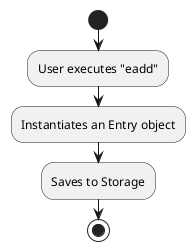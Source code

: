 @startuml
start
:User executes "eadd";
:Instantiates an Entry object;
:Saves to Storage;
stop
@enduml
